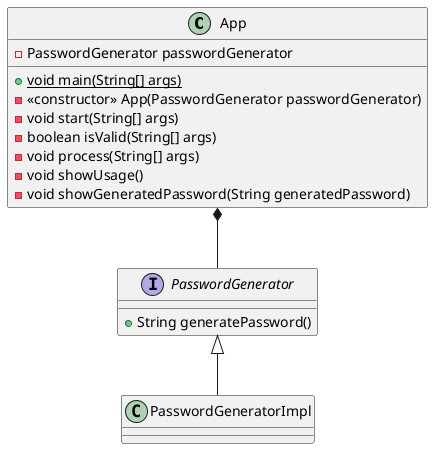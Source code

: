 @startuml
'https://plantuml.com/class-diagram

class App {
- PasswordGenerator passwordGenerator

+ {static} void main(String[] args)
- <<constructor>> App(PasswordGenerator passwordGenerator)
- void start(String[] args)
- boolean isValid(String[] args)
- void process(String[] args)
- void showUsage()
- void showGeneratedPassword(String generatedPassword)
}

interface PasswordGenerator {
    +String generatePassword()
}

class PasswordGeneratorImpl {
}

PasswordGenerator <|-- PasswordGeneratorImpl
App *-- PasswordGenerator
@enduml
